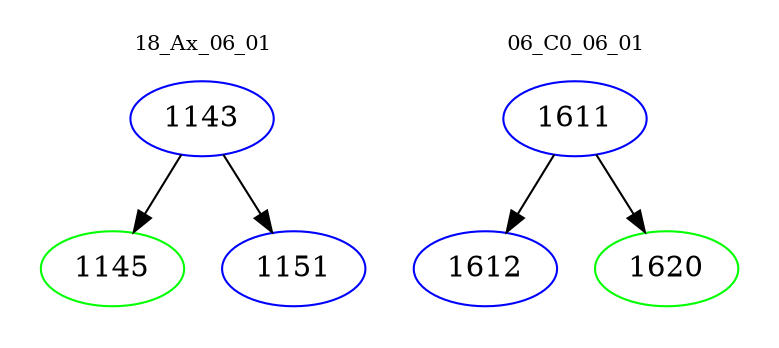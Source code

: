 digraph{
subgraph cluster_0 {
color = white
label = "18_Ax_06_01";
fontsize=10;
T0_1143 [label="1143", color="blue"]
T0_1143 -> T0_1145 [color="black"]
T0_1145 [label="1145", color="green"]
T0_1143 -> T0_1151 [color="black"]
T0_1151 [label="1151", color="blue"]
}
subgraph cluster_1 {
color = white
label = "06_C0_06_01";
fontsize=10;
T1_1611 [label="1611", color="blue"]
T1_1611 -> T1_1612 [color="black"]
T1_1612 [label="1612", color="blue"]
T1_1611 -> T1_1620 [color="black"]
T1_1620 [label="1620", color="green"]
}
}
